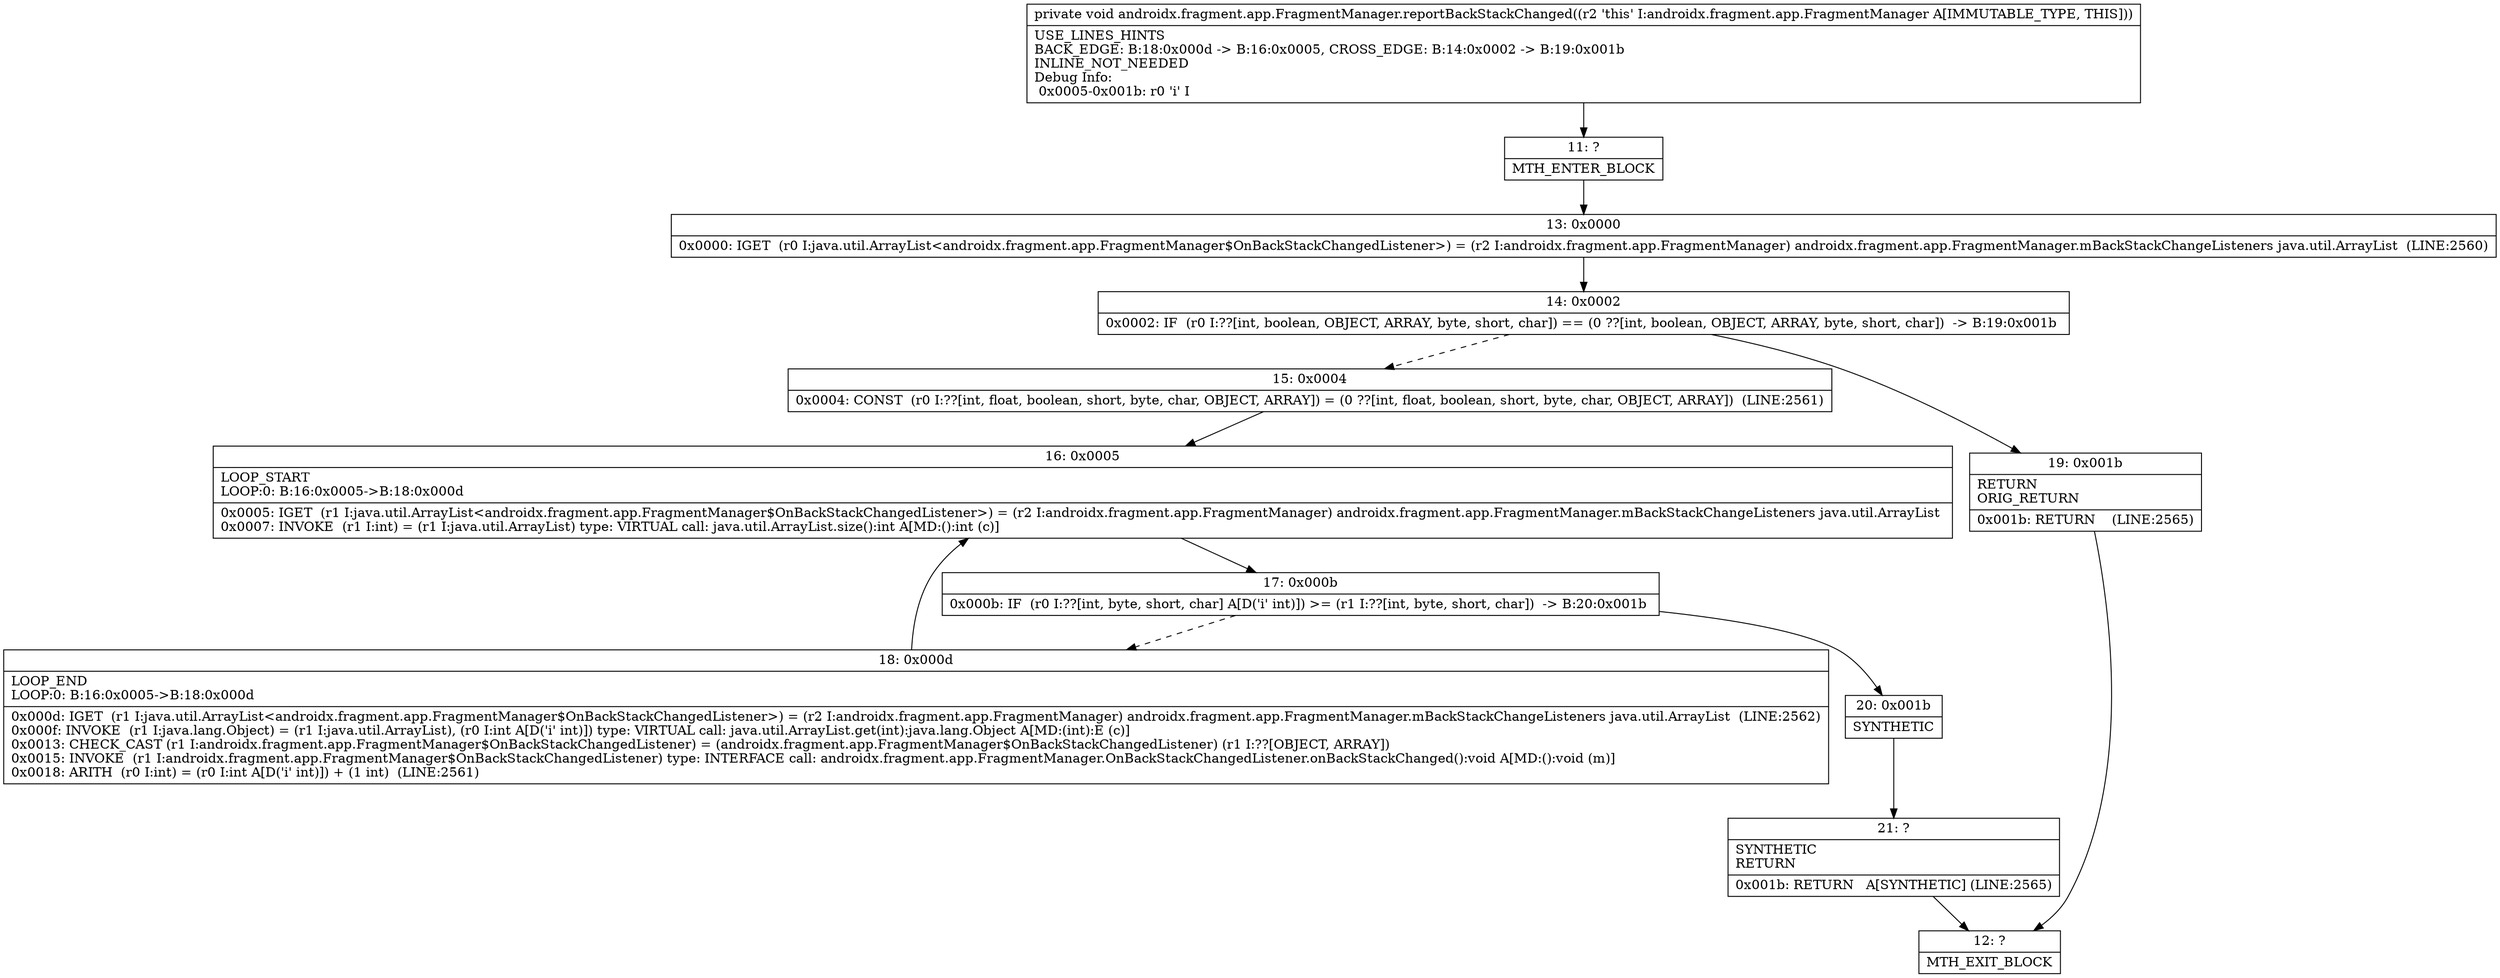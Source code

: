digraph "CFG forandroidx.fragment.app.FragmentManager.reportBackStackChanged()V" {
Node_11 [shape=record,label="{11\:\ ?|MTH_ENTER_BLOCK\l}"];
Node_13 [shape=record,label="{13\:\ 0x0000|0x0000: IGET  (r0 I:java.util.ArrayList\<androidx.fragment.app.FragmentManager$OnBackStackChangedListener\>) = (r2 I:androidx.fragment.app.FragmentManager) androidx.fragment.app.FragmentManager.mBackStackChangeListeners java.util.ArrayList  (LINE:2560)\l}"];
Node_14 [shape=record,label="{14\:\ 0x0002|0x0002: IF  (r0 I:??[int, boolean, OBJECT, ARRAY, byte, short, char]) == (0 ??[int, boolean, OBJECT, ARRAY, byte, short, char])  \-\> B:19:0x001b \l}"];
Node_15 [shape=record,label="{15\:\ 0x0004|0x0004: CONST  (r0 I:??[int, float, boolean, short, byte, char, OBJECT, ARRAY]) = (0 ??[int, float, boolean, short, byte, char, OBJECT, ARRAY])  (LINE:2561)\l}"];
Node_16 [shape=record,label="{16\:\ 0x0005|LOOP_START\lLOOP:0: B:16:0x0005\-\>B:18:0x000d\l|0x0005: IGET  (r1 I:java.util.ArrayList\<androidx.fragment.app.FragmentManager$OnBackStackChangedListener\>) = (r2 I:androidx.fragment.app.FragmentManager) androidx.fragment.app.FragmentManager.mBackStackChangeListeners java.util.ArrayList \l0x0007: INVOKE  (r1 I:int) = (r1 I:java.util.ArrayList) type: VIRTUAL call: java.util.ArrayList.size():int A[MD:():int (c)]\l}"];
Node_17 [shape=record,label="{17\:\ 0x000b|0x000b: IF  (r0 I:??[int, byte, short, char] A[D('i' int)]) \>= (r1 I:??[int, byte, short, char])  \-\> B:20:0x001b \l}"];
Node_18 [shape=record,label="{18\:\ 0x000d|LOOP_END\lLOOP:0: B:16:0x0005\-\>B:18:0x000d\l|0x000d: IGET  (r1 I:java.util.ArrayList\<androidx.fragment.app.FragmentManager$OnBackStackChangedListener\>) = (r2 I:androidx.fragment.app.FragmentManager) androidx.fragment.app.FragmentManager.mBackStackChangeListeners java.util.ArrayList  (LINE:2562)\l0x000f: INVOKE  (r1 I:java.lang.Object) = (r1 I:java.util.ArrayList), (r0 I:int A[D('i' int)]) type: VIRTUAL call: java.util.ArrayList.get(int):java.lang.Object A[MD:(int):E (c)]\l0x0013: CHECK_CAST (r1 I:androidx.fragment.app.FragmentManager$OnBackStackChangedListener) = (androidx.fragment.app.FragmentManager$OnBackStackChangedListener) (r1 I:??[OBJECT, ARRAY]) \l0x0015: INVOKE  (r1 I:androidx.fragment.app.FragmentManager$OnBackStackChangedListener) type: INTERFACE call: androidx.fragment.app.FragmentManager.OnBackStackChangedListener.onBackStackChanged():void A[MD:():void (m)]\l0x0018: ARITH  (r0 I:int) = (r0 I:int A[D('i' int)]) + (1 int)  (LINE:2561)\l}"];
Node_20 [shape=record,label="{20\:\ 0x001b|SYNTHETIC\l}"];
Node_21 [shape=record,label="{21\:\ ?|SYNTHETIC\lRETURN\l|0x001b: RETURN   A[SYNTHETIC] (LINE:2565)\l}"];
Node_12 [shape=record,label="{12\:\ ?|MTH_EXIT_BLOCK\l}"];
Node_19 [shape=record,label="{19\:\ 0x001b|RETURN\lORIG_RETURN\l|0x001b: RETURN    (LINE:2565)\l}"];
MethodNode[shape=record,label="{private void androidx.fragment.app.FragmentManager.reportBackStackChanged((r2 'this' I:androidx.fragment.app.FragmentManager A[IMMUTABLE_TYPE, THIS]))  | USE_LINES_HINTS\lBACK_EDGE: B:18:0x000d \-\> B:16:0x0005, CROSS_EDGE: B:14:0x0002 \-\> B:19:0x001b\lINLINE_NOT_NEEDED\lDebug Info:\l  0x0005\-0x001b: r0 'i' I\l}"];
MethodNode -> Node_11;Node_11 -> Node_13;
Node_13 -> Node_14;
Node_14 -> Node_15[style=dashed];
Node_14 -> Node_19;
Node_15 -> Node_16;
Node_16 -> Node_17;
Node_17 -> Node_18[style=dashed];
Node_17 -> Node_20;
Node_18 -> Node_16;
Node_20 -> Node_21;
Node_21 -> Node_12;
Node_19 -> Node_12;
}


